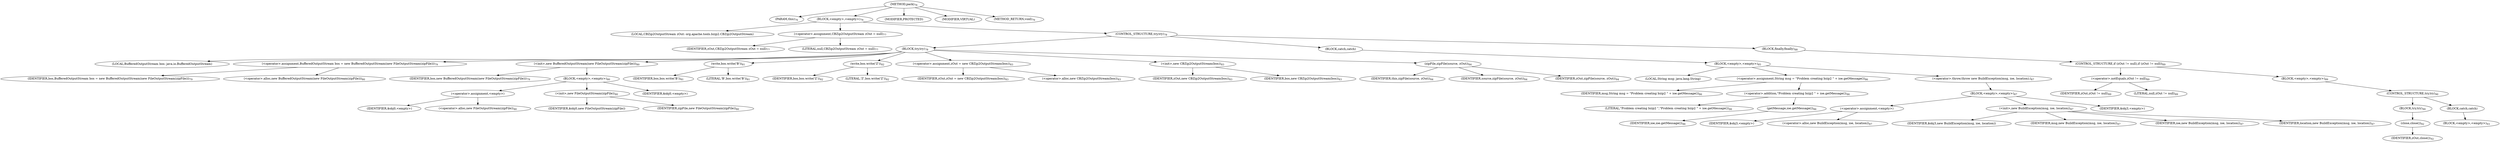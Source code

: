digraph "pack" {  
"13" [label = <(METHOD,pack)<SUB>76</SUB>> ]
"8" [label = <(PARAM,this)<SUB>76</SUB>> ]
"14" [label = <(BLOCK,&lt;empty&gt;,&lt;empty&gt;)<SUB>76</SUB>> ]
"6" [label = <(LOCAL,CBZip2OutputStream zOut: org.apache.tools.bzip2.CBZip2OutputStream)> ]
"15" [label = <(&lt;operator&gt;.assignment,CBZip2OutputStream zOut = null)<SUB>77</SUB>> ]
"16" [label = <(IDENTIFIER,zOut,CBZip2OutputStream zOut = null)<SUB>77</SUB>> ]
"17" [label = <(LITERAL,null,CBZip2OutputStream zOut = null)<SUB>77</SUB>> ]
"18" [label = <(CONTROL_STRUCTURE,try,try)<SUB>78</SUB>> ]
"19" [label = <(BLOCK,try,try)<SUB>78</SUB>> ]
"4" [label = <(LOCAL,BufferedOutputStream bos: java.io.BufferedOutputStream)> ]
"20" [label = <(&lt;operator&gt;.assignment,BufferedOutputStream bos = new BufferedOutputStream(new FileOutputStream(zipFile)))<SUB>79</SUB>> ]
"21" [label = <(IDENTIFIER,bos,BufferedOutputStream bos = new BufferedOutputStream(new FileOutputStream(zipFile)))<SUB>79</SUB>> ]
"22" [label = <(&lt;operator&gt;.alloc,new BufferedOutputStream(new FileOutputStream(zipFile)))<SUB>80</SUB>> ]
"23" [label = <(&lt;init&gt;,new BufferedOutputStream(new FileOutputStream(zipFile)))<SUB>80</SUB>> ]
"3" [label = <(IDENTIFIER,bos,new BufferedOutputStream(new FileOutputStream(zipFile)))<SUB>79</SUB>> ]
"24" [label = <(BLOCK,&lt;empty&gt;,&lt;empty&gt;)<SUB>80</SUB>> ]
"25" [label = <(&lt;operator&gt;.assignment,&lt;empty&gt;)> ]
"26" [label = <(IDENTIFIER,$obj0,&lt;empty&gt;)> ]
"27" [label = <(&lt;operator&gt;.alloc,new FileOutputStream(zipFile))<SUB>80</SUB>> ]
"28" [label = <(&lt;init&gt;,new FileOutputStream(zipFile))<SUB>80</SUB>> ]
"29" [label = <(IDENTIFIER,$obj0,new FileOutputStream(zipFile))> ]
"30" [label = <(IDENTIFIER,zipFile,new FileOutputStream(zipFile))<SUB>80</SUB>> ]
"31" [label = <(IDENTIFIER,$obj0,&lt;empty&gt;)> ]
"32" [label = <(write,bos.write('B'))<SUB>81</SUB>> ]
"33" [label = <(IDENTIFIER,bos,bos.write('B'))<SUB>81</SUB>> ]
"34" [label = <(LITERAL,'B',bos.write('B'))<SUB>81</SUB>> ]
"35" [label = <(write,bos.write('Z'))<SUB>82</SUB>> ]
"36" [label = <(IDENTIFIER,bos,bos.write('Z'))<SUB>82</SUB>> ]
"37" [label = <(LITERAL,'Z',bos.write('Z'))<SUB>82</SUB>> ]
"38" [label = <(&lt;operator&gt;.assignment,zOut = new CBZip2OutputStream(bos))<SUB>83</SUB>> ]
"39" [label = <(IDENTIFIER,zOut,zOut = new CBZip2OutputStream(bos))<SUB>83</SUB>> ]
"40" [label = <(&lt;operator&gt;.alloc,new CBZip2OutputStream(bos))<SUB>83</SUB>> ]
"41" [label = <(&lt;init&gt;,new CBZip2OutputStream(bos))<SUB>83</SUB>> ]
"5" [label = <(IDENTIFIER,zOut,new CBZip2OutputStream(bos))<SUB>83</SUB>> ]
"42" [label = <(IDENTIFIER,bos,new CBZip2OutputStream(bos))<SUB>83</SUB>> ]
"43" [label = <(zipFile,zipFile(source, zOut))<SUB>84</SUB>> ]
"7" [label = <(IDENTIFIER,this,zipFile(source, zOut))<SUB>84</SUB>> ]
"44" [label = <(IDENTIFIER,source,zipFile(source, zOut))<SUB>84</SUB>> ]
"45" [label = <(IDENTIFIER,zOut,zipFile(source, zOut))<SUB>84</SUB>> ]
"46" [label = <(BLOCK,catch,catch)> ]
"47" [label = <(BLOCK,&lt;empty&gt;,&lt;empty&gt;)<SUB>85</SUB>> ]
"48" [label = <(LOCAL,String msg: java.lang.String)> ]
"49" [label = <(&lt;operator&gt;.assignment,String msg = &quot;Problem creating bzip2 &quot; + ioe.getMessage())<SUB>86</SUB>> ]
"50" [label = <(IDENTIFIER,msg,String msg = &quot;Problem creating bzip2 &quot; + ioe.getMessage())<SUB>86</SUB>> ]
"51" [label = <(&lt;operator&gt;.addition,&quot;Problem creating bzip2 &quot; + ioe.getMessage())<SUB>86</SUB>> ]
"52" [label = <(LITERAL,&quot;Problem creating bzip2 &quot;,&quot;Problem creating bzip2 &quot; + ioe.getMessage())<SUB>86</SUB>> ]
"53" [label = <(getMessage,ioe.getMessage())<SUB>86</SUB>> ]
"54" [label = <(IDENTIFIER,ioe,ioe.getMessage())<SUB>86</SUB>> ]
"55" [label = <(&lt;operator&gt;.throw,throw new BuildException(msg, ioe, location);)<SUB>87</SUB>> ]
"56" [label = <(BLOCK,&lt;empty&gt;,&lt;empty&gt;)<SUB>87</SUB>> ]
"57" [label = <(&lt;operator&gt;.assignment,&lt;empty&gt;)> ]
"58" [label = <(IDENTIFIER,$obj3,&lt;empty&gt;)> ]
"59" [label = <(&lt;operator&gt;.alloc,new BuildException(msg, ioe, location))<SUB>87</SUB>> ]
"60" [label = <(&lt;init&gt;,new BuildException(msg, ioe, location))<SUB>87</SUB>> ]
"61" [label = <(IDENTIFIER,$obj3,new BuildException(msg, ioe, location))> ]
"62" [label = <(IDENTIFIER,msg,new BuildException(msg, ioe, location))<SUB>87</SUB>> ]
"63" [label = <(IDENTIFIER,ioe,new BuildException(msg, ioe, location))<SUB>87</SUB>> ]
"64" [label = <(IDENTIFIER,location,new BuildException(msg, ioe, location))<SUB>87</SUB>> ]
"65" [label = <(IDENTIFIER,$obj3,&lt;empty&gt;)> ]
"66" [label = <(BLOCK,finally,finally)<SUB>88</SUB>> ]
"67" [label = <(CONTROL_STRUCTURE,if (zOut != null),if (zOut != null))<SUB>89</SUB>> ]
"68" [label = <(&lt;operator&gt;.notEquals,zOut != null)<SUB>89</SUB>> ]
"69" [label = <(IDENTIFIER,zOut,zOut != null)<SUB>89</SUB>> ]
"70" [label = <(LITERAL,null,zOut != null)<SUB>89</SUB>> ]
"71" [label = <(BLOCK,&lt;empty&gt;,&lt;empty&gt;)<SUB>89</SUB>> ]
"72" [label = <(CONTROL_STRUCTURE,try,try)<SUB>90</SUB>> ]
"73" [label = <(BLOCK,try,try)<SUB>90</SUB>> ]
"74" [label = <(close,close())<SUB>92</SUB>> ]
"75" [label = <(IDENTIFIER,zOut,close())<SUB>92</SUB>> ]
"76" [label = <(BLOCK,catch,catch)> ]
"77" [label = <(BLOCK,&lt;empty&gt;,&lt;empty&gt;)<SUB>93</SUB>> ]
"78" [label = <(MODIFIER,PROTECTED)> ]
"79" [label = <(MODIFIER,VIRTUAL)> ]
"80" [label = <(METHOD_RETURN,void)<SUB>76</SUB>> ]
  "13" -> "8" 
  "13" -> "14" 
  "13" -> "78" 
  "13" -> "79" 
  "13" -> "80" 
  "14" -> "6" 
  "14" -> "15" 
  "14" -> "18" 
  "15" -> "16" 
  "15" -> "17" 
  "18" -> "19" 
  "18" -> "46" 
  "18" -> "66" 
  "19" -> "4" 
  "19" -> "20" 
  "19" -> "23" 
  "19" -> "32" 
  "19" -> "35" 
  "19" -> "38" 
  "19" -> "41" 
  "19" -> "43" 
  "20" -> "21" 
  "20" -> "22" 
  "23" -> "3" 
  "23" -> "24" 
  "24" -> "25" 
  "24" -> "28" 
  "24" -> "31" 
  "25" -> "26" 
  "25" -> "27" 
  "28" -> "29" 
  "28" -> "30" 
  "32" -> "33" 
  "32" -> "34" 
  "35" -> "36" 
  "35" -> "37" 
  "38" -> "39" 
  "38" -> "40" 
  "41" -> "5" 
  "41" -> "42" 
  "43" -> "7" 
  "43" -> "44" 
  "43" -> "45" 
  "46" -> "47" 
  "47" -> "48" 
  "47" -> "49" 
  "47" -> "55" 
  "49" -> "50" 
  "49" -> "51" 
  "51" -> "52" 
  "51" -> "53" 
  "53" -> "54" 
  "55" -> "56" 
  "56" -> "57" 
  "56" -> "60" 
  "56" -> "65" 
  "57" -> "58" 
  "57" -> "59" 
  "60" -> "61" 
  "60" -> "62" 
  "60" -> "63" 
  "60" -> "64" 
  "66" -> "67" 
  "67" -> "68" 
  "67" -> "71" 
  "68" -> "69" 
  "68" -> "70" 
  "71" -> "72" 
  "72" -> "73" 
  "72" -> "76" 
  "73" -> "74" 
  "74" -> "75" 
  "76" -> "77" 
}
